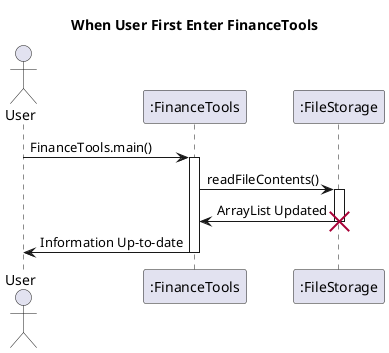 @startuml
title When User First Enter FinanceTools
actor User

User -> ":FinanceTools" : FinanceTools.main()
activate ":FinanceTools"

":FinanceTools" -> ":FileStorage" : readFileContents()
activate ":FileStorage"

":FileStorage" -> ":FinanceTools" : ArrayList Updated
destroy ":FileStorage"

":FinanceTools" -> User : Information Up-to-date
deactivate ":FinanceTools"
@enduml